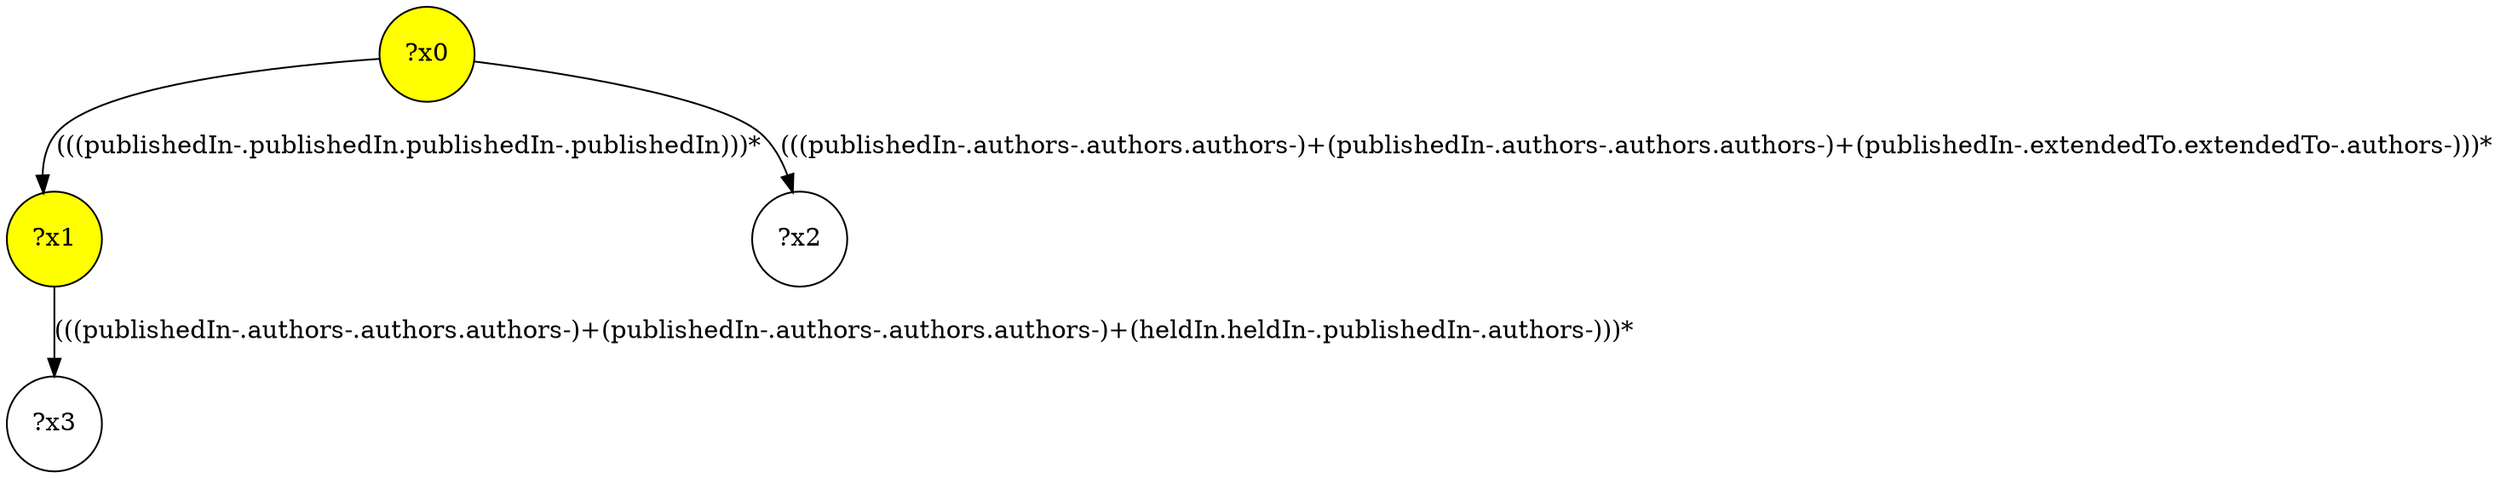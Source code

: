 digraph g {
	x0 [fillcolor="yellow", style="filled," shape=circle, label="?x0"];
	x1 [fillcolor="yellow", style="filled," shape=circle, label="?x1"];
	x0 -> x1 [label="(((publishedIn-.publishedIn.publishedIn-.publishedIn)))*"];
	x2 [shape=circle, label="?x2"];
	x0 -> x2 [label="(((publishedIn-.authors-.authors.authors-)+(publishedIn-.authors-.authors.authors-)+(publishedIn-.extendedTo.extendedTo-.authors-)))*"];
	x3 [shape=circle, label="?x3"];
	x1 -> x3 [label="(((publishedIn-.authors-.authors.authors-)+(publishedIn-.authors-.authors.authors-)+(heldIn.heldIn-.publishedIn-.authors-)))*"];
}
